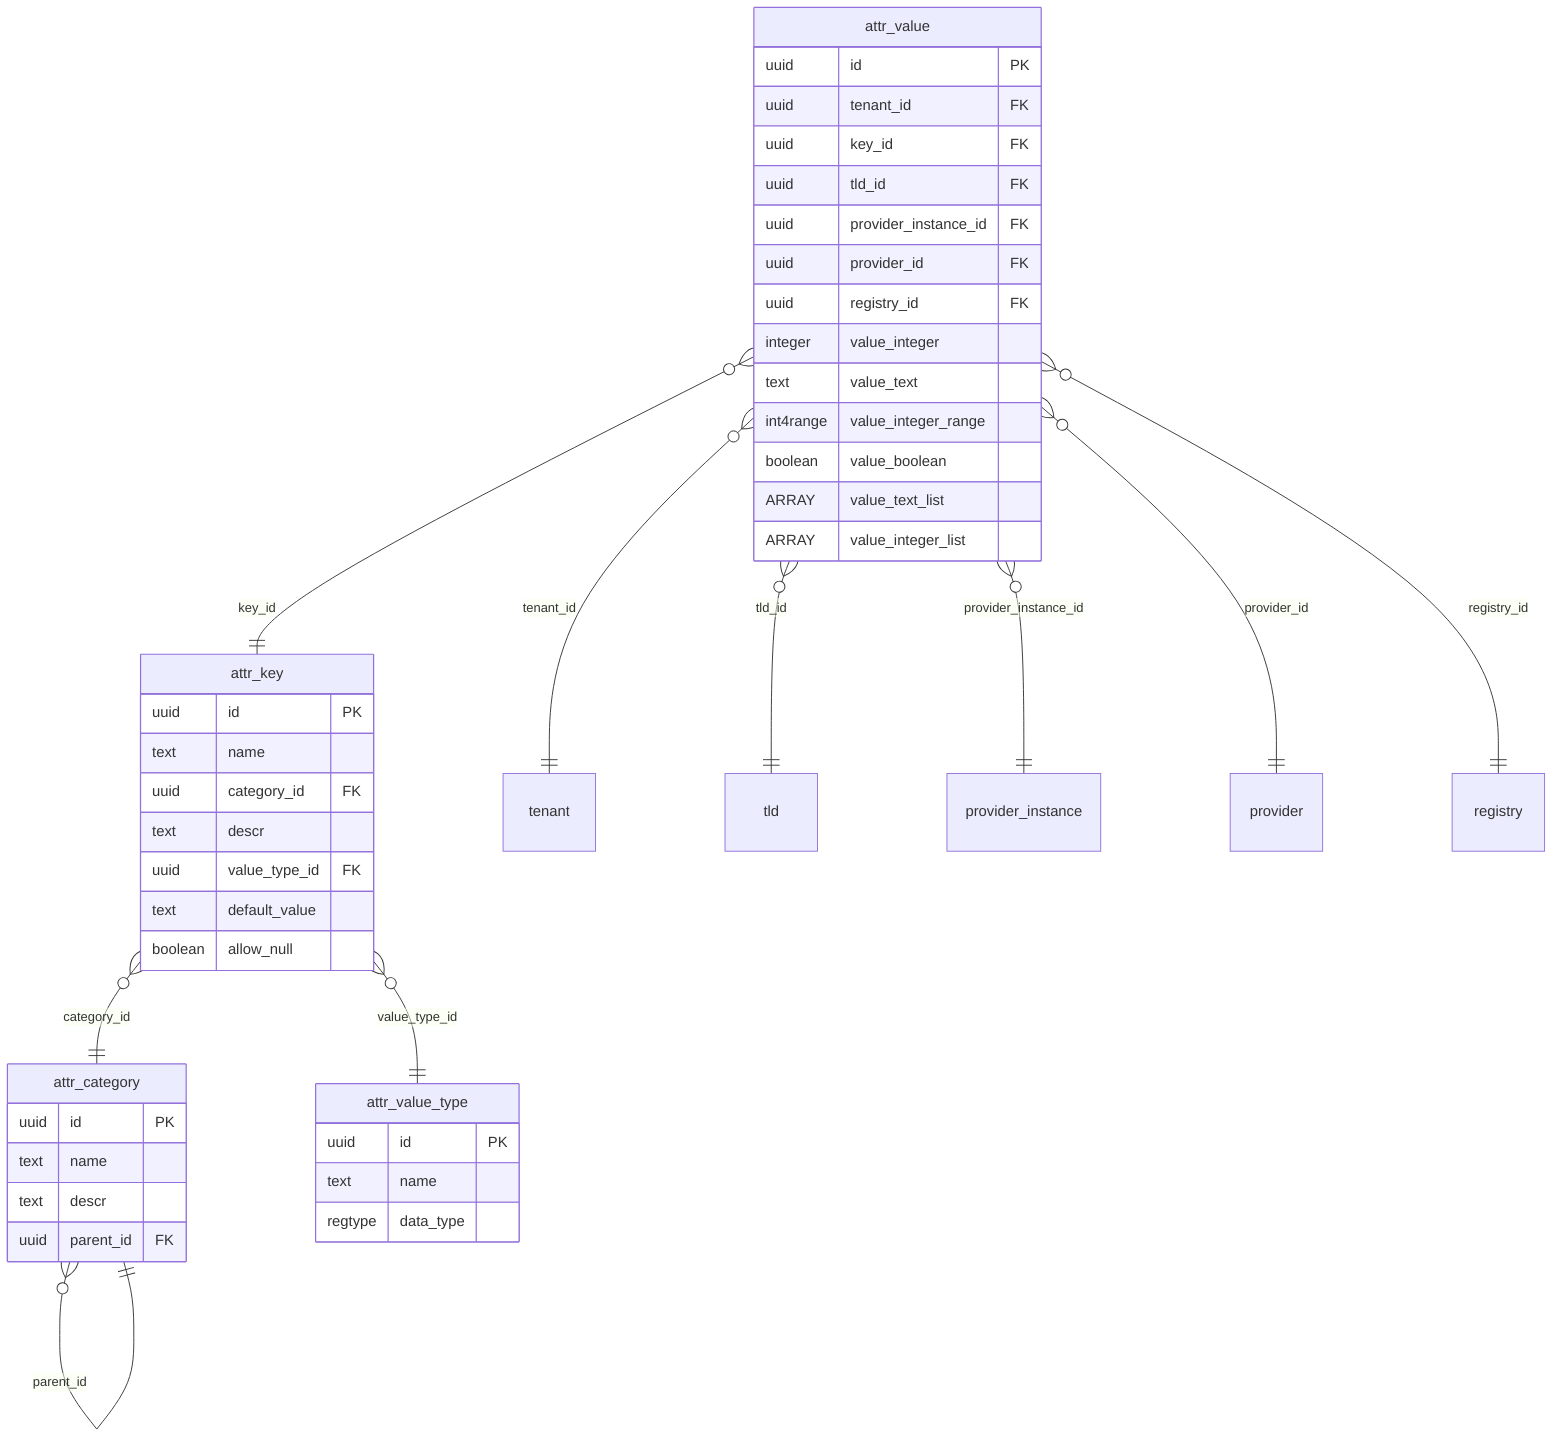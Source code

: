 erDiagram
    attr_category {
        uuid id PK
        text name 
        text descr 
        uuid parent_id FK
    }

    attr_value_type {
        uuid id PK
        text name 
        regtype data_type 
    }

    attr_key {
        uuid id PK
        text name 
        uuid category_id FK
        text descr 
        uuid value_type_id FK
        text default_value 
        boolean allow_null 
    }

    attr_value {
        uuid id PK
        uuid tenant_id FK
        uuid key_id FK
        uuid tld_id FK
        uuid provider_instance_id FK
        uuid provider_id FK
        uuid registry_id FK
        integer value_integer 
        text value_text 
        int4range value_integer_range 
        boolean value_boolean 
        ARRAY value_text_list 
        ARRAY value_integer_list 
    }

    attr_category }o--|| attr_category : "parent_id"
    attr_key }o--|| attr_category : "category_id"
    attr_key }o--|| attr_value_type : "value_type_id"
    attr_value }o--|| attr_key : "key_id"
    attr_value }o--|| tenant : "tenant_id"
    attr_value }o--|| tld : "tld_id"
    attr_value }o--|| provider_instance : "provider_instance_id"
    attr_value }o--|| provider : "provider_id"
    attr_value }o--|| registry : "registry_id"